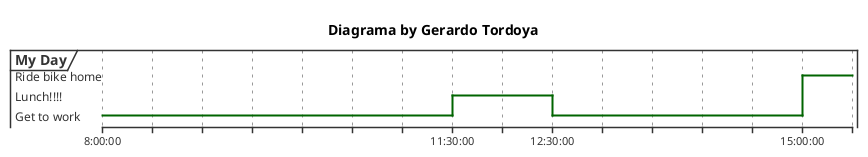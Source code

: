 @startuml Samples
    skin rose
    skinparam classFontName Calibri
    skinparam shadowing false

    title Diagrama by Gerardo Tordoya
'====================================

robust "My Day" as MD

@08:00:00
MD is "Get to work"

@11:30:00
MD is "Lunch!!!!"

@12:30:00
MD is "Get to work"

@15:00:00
MD is "Ride bike home"

@enduml